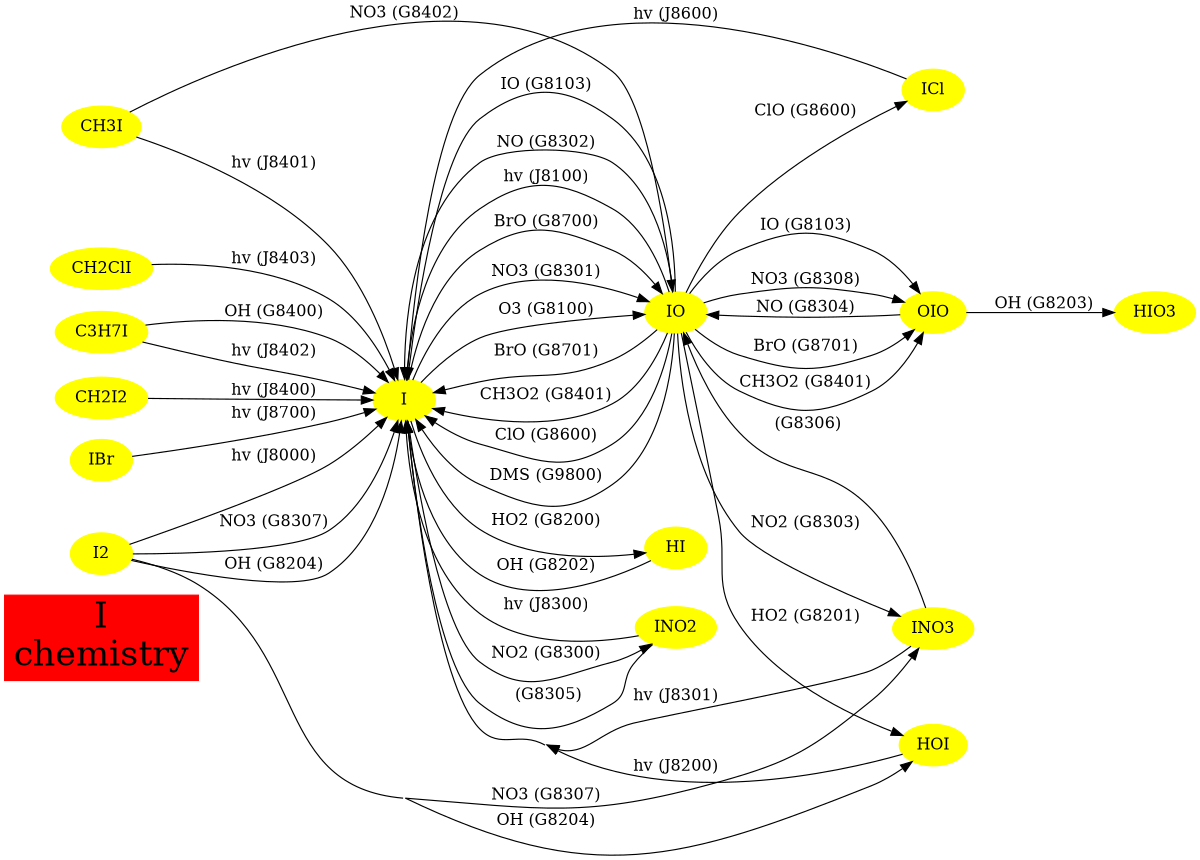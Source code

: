 // Created automatically by xgraphviz, DO NOT EDIT!
digraph I {
  concentrate=true;
  rankdir=LR;
  size="8,8";
"I\nchemistry"
  [shape=box, fontsize=30,
  style="filled", color=red];
subgraph species {
node[shape=oval,
  color=yellow,
  style="filled"];
C3H7I
CH2ClI
CH2I2
CH3I
HI
HIO3
HOI
I
I2
IBr
ICl
INO2
INO3
IO
OIO
}
C3H7I -> I [label = "OH (G8400)"];
C3H7I -> I [label = "hv (J8402)"];
CH2ClI -> I [label = "hv (J8403)"];
CH2I2 -> I [label = "hv (J8400)"];
CH3I -> I [label = "hv (J8401)"];
CH3I -> IO [label = "NO3 (G8402)"];
HI -> I [label = "OH (G8202)"];
HOI -> I [label = "hv (J8200)"];
I -> HI [label = "HO2 (G8200)"];
I -> INO2 [label = "NO2 (G8300)"];
I -> IO [label = "BrO (G8700)"];
I -> IO [label = "NO3 (G8301)"];
I -> IO [label = "O3 (G8100)"];
I2 -> HOI [label = "OH (G8204)"];
I2 -> I [label = "NO3 (G8307)"];
I2 -> I [label = "OH (G8204)"];
I2 -> I [label = "hv (J8000)"];
I2 -> INO3 [label = "NO3 (G8307)"];
IBr -> I [label = "hv (J8700)"];
ICl -> I [label = "hv (J8600)"];
INO2 -> I [label = " (G8305)"];
INO2 -> I [label = "hv (J8300)"];
INO3 -> I [label = "hv (J8301)"];
INO3 -> IO [label = " (G8306)"];
IO -> HOI [label = "HO2 (G8201)"];
IO -> I [label = "BrO (G8701)"];
IO -> I [label = "CH3O2 (G8401)"];
IO -> I [label = "ClO (G8600)"];
IO -> I [label = "DMS (G9800)"];
IO -> I [label = "IO (G8103)"];
IO -> I [label = "NO (G8302)"];
IO -> I [label = "hv (J8100)"];
IO -> ICl [label = "ClO (G8600)"];
IO -> INO3 [label = "NO2 (G8303)"];
IO -> OIO [label = "BrO (G8701)"];
IO -> OIO [label = "CH3O2 (G8401)"];
IO -> OIO [label = "IO (G8103)"];
IO -> OIO [label = "NO3 (G8308)"];
OIO -> HIO3 [label = "OH (G8203)"];
OIO -> IO [label = "NO (G8304)"];
}
